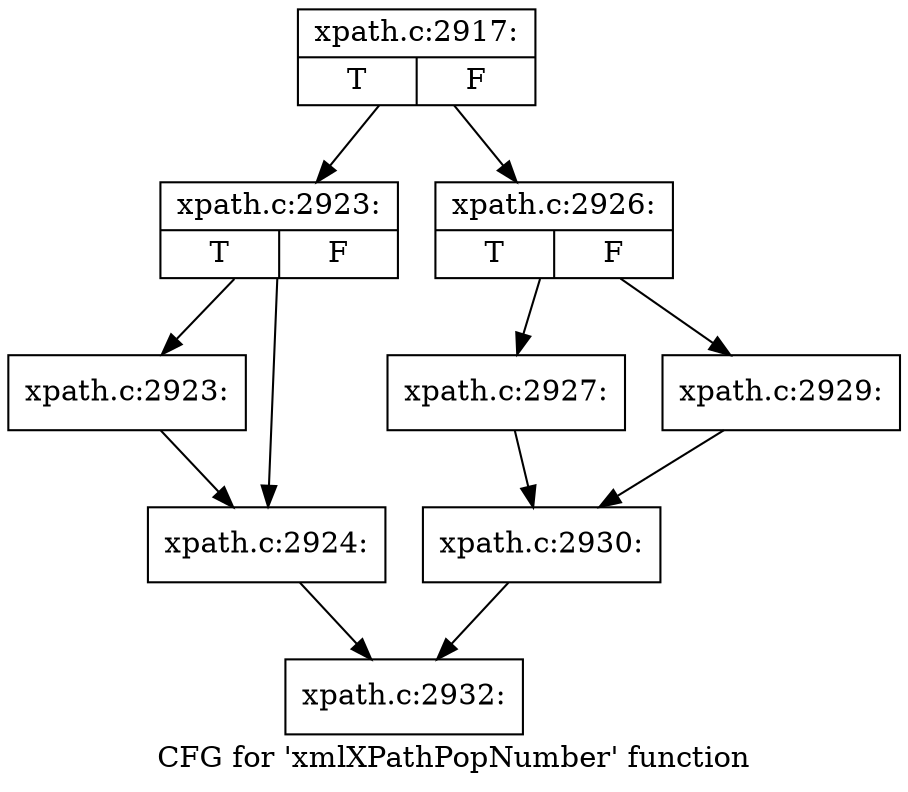 digraph "CFG for 'xmlXPathPopNumber' function" {
	label="CFG for 'xmlXPathPopNumber' function";

	Node0x475c1e0 [shape=record,label="{xpath.c:2917:|{<s0>T|<s1>F}}"];
	Node0x475c1e0 -> Node0x475a6e0;
	Node0x475c1e0 -> Node0x475f710;
	Node0x475a6e0 [shape=record,label="{xpath.c:2923:|{<s0>T|<s1>F}}"];
	Node0x475a6e0 -> Node0x475fbf0;
	Node0x475a6e0 -> Node0x475fc40;
	Node0x475fbf0 [shape=record,label="{xpath.c:2923:}"];
	Node0x475fbf0 -> Node0x475fc40;
	Node0x475fc40 [shape=record,label="{xpath.c:2924:}"];
	Node0x475fc40 -> Node0x475a330;
	Node0x475f710 [shape=record,label="{xpath.c:2926:|{<s0>T|<s1>F}}"];
	Node0x475f710 -> Node0x47602b0;
	Node0x475f710 -> Node0x4760350;
	Node0x47602b0 [shape=record,label="{xpath.c:2927:}"];
	Node0x47602b0 -> Node0x4760300;
	Node0x4760350 [shape=record,label="{xpath.c:2929:}"];
	Node0x4760350 -> Node0x4760300;
	Node0x4760300 [shape=record,label="{xpath.c:2930:}"];
	Node0x4760300 -> Node0x475a330;
	Node0x475a330 [shape=record,label="{xpath.c:2932:}"];
}
